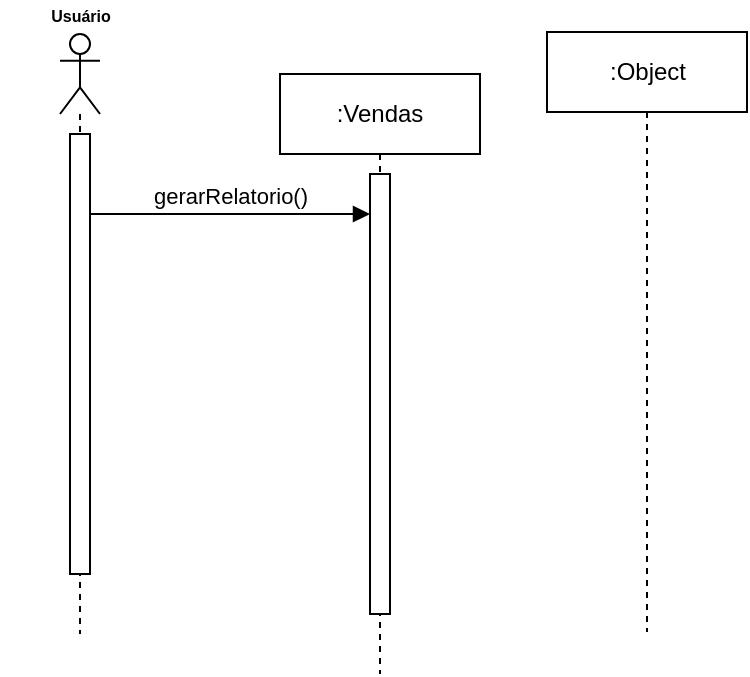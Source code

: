 <mxfile version="25.0.3">
  <diagram name="Página-1" id="zEEYkrFsU6_-CBXIA_Tl">
    <mxGraphModel dx="746" dy="309" grid="1" gridSize="10" guides="1" tooltips="1" connect="1" arrows="1" fold="1" page="1" pageScale="1" pageWidth="827" pageHeight="1169" math="0" shadow="0">
      <root>
        <mxCell id="0" />
        <mxCell id="1" parent="0" />
        <mxCell id="Ffe5xc6SbQVrDuRhyWjF-1" value="" style="shape=umlLifeline;perimeter=lifelinePerimeter;whiteSpace=wrap;html=1;container=1;dropTarget=0;collapsible=0;recursiveResize=0;outlineConnect=0;portConstraint=eastwest;newEdgeStyle={&quot;curved&quot;:0,&quot;rounded&quot;:0};participant=umlActor;" vertex="1" parent="1">
          <mxGeometry x="120" y="120" width="20" height="300" as="geometry" />
        </mxCell>
        <mxCell id="Ffe5xc6SbQVrDuRhyWjF-6" value="" style="html=1;points=[[0,0,0,0,5],[0,1,0,0,-5],[1,0,0,0,5],[1,1,0,0,-5]];perimeter=orthogonalPerimeter;outlineConnect=0;targetShapes=umlLifeline;portConstraint=eastwest;newEdgeStyle={&quot;curved&quot;:0,&quot;rounded&quot;:0};" vertex="1" parent="Ffe5xc6SbQVrDuRhyWjF-1">
          <mxGeometry x="5" y="50" width="10" height="220" as="geometry" />
        </mxCell>
        <mxCell id="Ffe5xc6SbQVrDuRhyWjF-2" value="Usuário" style="text;align=center;fontStyle=1;verticalAlign=middle;spacingLeft=3;spacingRight=3;strokeColor=none;rotatable=0;points=[[0,0.5],[1,0.5]];portConstraint=eastwest;html=1;fontSize=8;" vertex="1" parent="1">
          <mxGeometry x="90" y="103" width="80" height="16" as="geometry" />
        </mxCell>
        <mxCell id="Ffe5xc6SbQVrDuRhyWjF-3" value=":Vendas" style="shape=umlLifeline;perimeter=lifelinePerimeter;whiteSpace=wrap;html=1;container=1;dropTarget=0;collapsible=0;recursiveResize=0;outlineConnect=0;portConstraint=eastwest;newEdgeStyle={&quot;curved&quot;:0,&quot;rounded&quot;:0};" vertex="1" parent="1">
          <mxGeometry x="230" y="140" width="100" height="300" as="geometry" />
        </mxCell>
        <mxCell id="Ffe5xc6SbQVrDuRhyWjF-7" value="" style="html=1;points=[[0,0,0,0,5],[0,1,0,0,-5],[1,0,0,0,5],[1,1,0,0,-5]];perimeter=orthogonalPerimeter;outlineConnect=0;targetShapes=umlLifeline;portConstraint=eastwest;newEdgeStyle={&quot;curved&quot;:0,&quot;rounded&quot;:0};" vertex="1" parent="Ffe5xc6SbQVrDuRhyWjF-3">
          <mxGeometry x="45" y="50" width="10" height="220" as="geometry" />
        </mxCell>
        <mxCell id="Ffe5xc6SbQVrDuRhyWjF-4" value=":Object" style="shape=umlLifeline;perimeter=lifelinePerimeter;whiteSpace=wrap;html=1;container=1;dropTarget=0;collapsible=0;recursiveResize=0;outlineConnect=0;portConstraint=eastwest;newEdgeStyle={&quot;curved&quot;:0,&quot;rounded&quot;:0};" vertex="1" parent="1">
          <mxGeometry x="363.5" y="119" width="100" height="300" as="geometry" />
        </mxCell>
        <mxCell id="Ffe5xc6SbQVrDuRhyWjF-12" value="gerarRelatorio()" style="html=1;verticalAlign=bottom;endArrow=block;curved=0;rounded=0;" edge="1" parent="1">
          <mxGeometry width="80" relative="1" as="geometry">
            <mxPoint x="135" y="210" as="sourcePoint" />
            <mxPoint x="275.0" y="210" as="targetPoint" />
          </mxGeometry>
        </mxCell>
      </root>
    </mxGraphModel>
  </diagram>
</mxfile>
